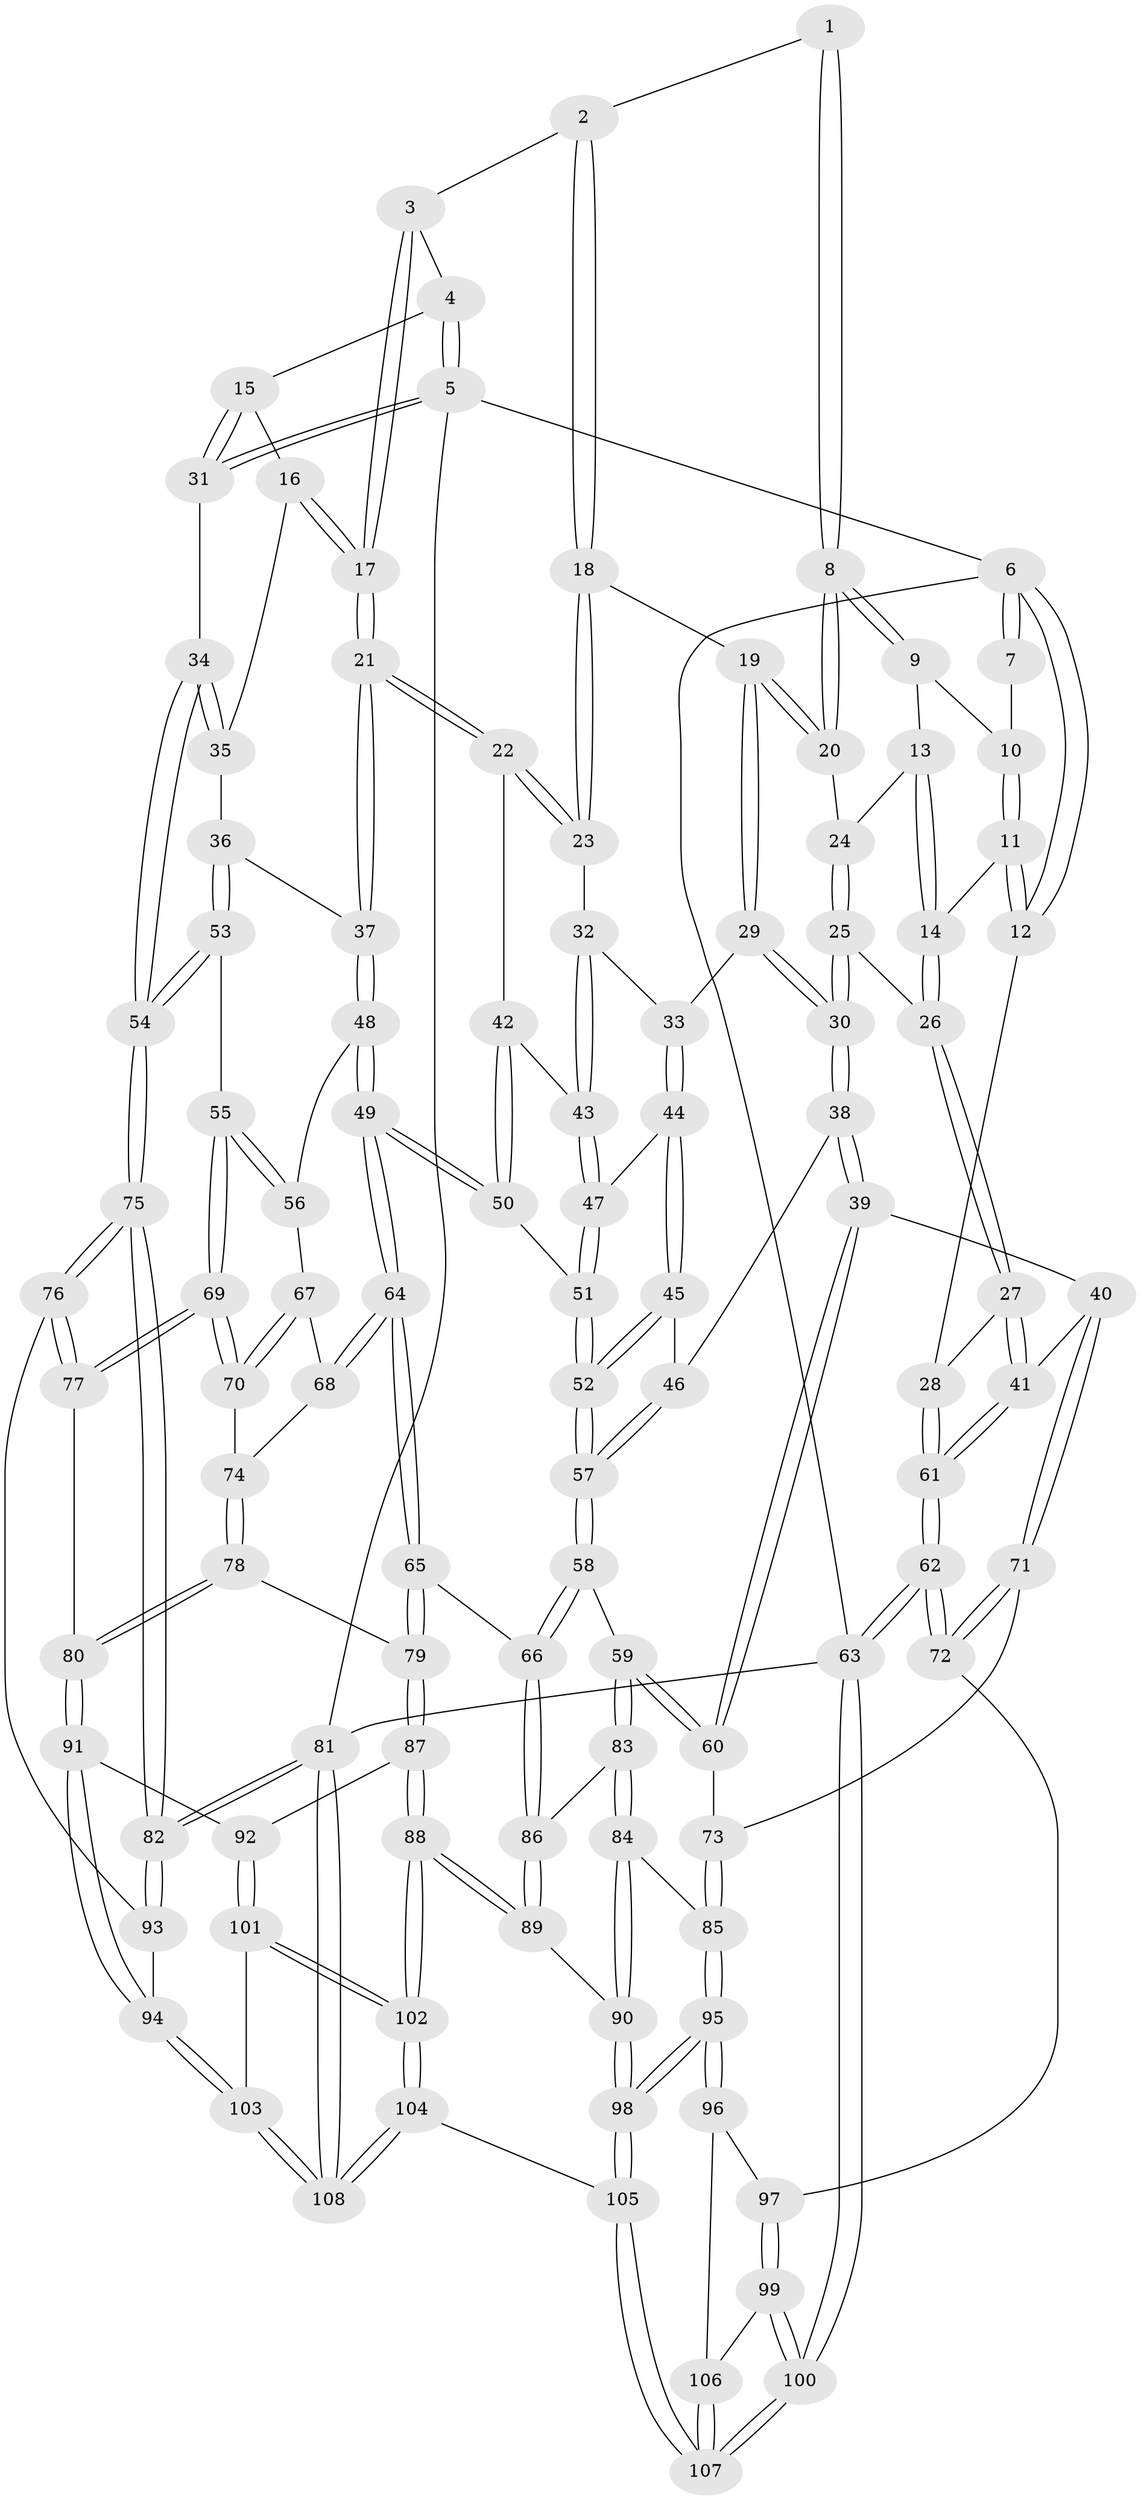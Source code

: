 // coarse degree distribution, {4: 0.5245901639344263, 6: 0.11475409836065574, 5: 0.32786885245901637, 3: 0.03278688524590164}
// Generated by graph-tools (version 1.1) at 2025/42/03/06/25 10:42:27]
// undirected, 108 vertices, 267 edges
graph export_dot {
graph [start="1"]
  node [color=gray90,style=filled];
  1 [pos="+0.3704455421564657+0"];
  2 [pos="+0.571499292737526+0"];
  3 [pos="+0.721825388984205+0"];
  4 [pos="+0.8416852149617655+0"];
  5 [pos="+1+0"];
  6 [pos="+0+0"];
  7 [pos="+0.0953732437204444+0"];
  8 [pos="+0.30481388413066973+0.09798596119321536"];
  9 [pos="+0.15794529380738534+0"];
  10 [pos="+0.13734243017855294+0"];
  11 [pos="+0.07246517256801586+0.11954846227689835"];
  12 [pos="+0+0.07732838350035807"];
  13 [pos="+0.17602601698233603+0.11859216410137127"];
  14 [pos="+0.1263596846362721+0.14782640326926513"];
  15 [pos="+0.8978089736366833+0.1596124035689236"];
  16 [pos="+0.8372138324102775+0.19194371966544913"];
  17 [pos="+0.7688695102642327+0.18480532923303414"];
  18 [pos="+0.5359863889738598+0.06131728622852909"];
  19 [pos="+0.32331019458512933+0.1475492206562724"];
  20 [pos="+0.3049109497176085+0.12554803543957124"];
  21 [pos="+0.672151334698857+0.24550817645116568"];
  22 [pos="+0.6486174782150005+0.23703890807165187"];
  23 [pos="+0.5768065150243736+0.1835133290300139"];
  24 [pos="+0.22105191773837152+0.12426927678185613"];
  25 [pos="+0.19491634183301287+0.253108625586494"];
  26 [pos="+0.12397126046347687+0.23829364164154662"];
  27 [pos="+0.0882482130226508+0.2760408509834199"];
  28 [pos="+0+0.19593631267333872"];
  29 [pos="+0.3338228146858383+0.2307849193212674"];
  30 [pos="+0.2740090887906909+0.28174780313566955"];
  31 [pos="+1+0.15811018232820093"];
  32 [pos="+0.4522639416553429+0.25259853114202524"];
  33 [pos="+0.39905006447574265+0.26432825121873565"];
  34 [pos="+1+0.40340955088143615"];
  35 [pos="+0.8427373205557538+0.20537107257172457"];
  36 [pos="+0.9014870714235664+0.3680338627799874"];
  37 [pos="+0.7033274003632444+0.3705332763096047"];
  38 [pos="+0.24085184251698882+0.40487786418202865"];
  39 [pos="+0.17445199899997071+0.45266266781792236"];
  40 [pos="+0.14836432291480633+0.4492193724808985"];
  41 [pos="+0.11753969005698643+0.4270749426074127"];
  42 [pos="+0.5651855331167881+0.318735179865603"];
  43 [pos="+0.5152173523943688+0.3457986568973623"];
  44 [pos="+0.4104170762510195+0.33313899700739114"];
  45 [pos="+0.3821498291982062+0.3983779689515997"];
  46 [pos="+0.2619593477705748+0.4099370170073303"];
  47 [pos="+0.4959407908928736+0.38677500106415064"];
  48 [pos="+0.7024612278148079+0.37382723723641786"];
  49 [pos="+0.6448455922356653+0.4891255927355867"];
  50 [pos="+0.5605726649584243+0.4532839240314605"];
  51 [pos="+0.5091695999013626+0.44047475086621296"];
  52 [pos="+0.43645299246918234+0.48007699347969174"];
  53 [pos="+0.9934457185218998+0.4335591821180978"];
  54 [pos="+1+0.42716434810484455"];
  55 [pos="+0.9924053914586459+0.4343305712785198"];
  56 [pos="+0.8610458660940999+0.4991379099420849"];
  57 [pos="+0.4076070553668066+0.5385464780058766"];
  58 [pos="+0.405675972449689+0.5529418731779632"];
  59 [pos="+0.35057290662241664+0.6088723911055529"];
  60 [pos="+0.19613313924650344+0.49279937320464445"];
  61 [pos="+0+0.43204028271860817"];
  62 [pos="+0+0.6832708987389092"];
  63 [pos="+0+1"];
  64 [pos="+0.6489819877218082+0.5096508205509248"];
  65 [pos="+0.6173305872623551+0.6057957962654581"];
  66 [pos="+0.5702104278236879+0.6192464576575961"];
  67 [pos="+0.844283145913883+0.5154201883384123"];
  68 [pos="+0.7540806193818893+0.5341487168124616"];
  69 [pos="+0.8835609059624812+0.6604369708303084"];
  70 [pos="+0.8467102078244322+0.574934480436682"];
  71 [pos="+0.005706344548632436+0.6720824702693621"];
  72 [pos="+0+0.6784840093322155"];
  73 [pos="+0.1805679973580542+0.6460525446441062"];
  74 [pos="+0.785973028619056+0.6102627656363696"];
  75 [pos="+1+0.7471790579426524"];
  76 [pos="+0.9015507283987769+0.7046526402879152"];
  77 [pos="+0.8839049823574253+0.6927473360329638"];
  78 [pos="+0.7852749818268707+0.6279477599046743"];
  79 [pos="+0.6638425110063533+0.6728019273393636"];
  80 [pos="+0.8715503041383734+0.6931263422191082"];
  81 [pos="+1+1"];
  82 [pos="+1+0.8994288076829775"];
  83 [pos="+0.34103981846813647+0.6594796919702923"];
  84 [pos="+0.32932903074506087+0.6872442154819948"];
  85 [pos="+0.28152099386566365+0.7208956670455222"];
  86 [pos="+0.5238818342764032+0.6775682510789915"];
  87 [pos="+0.6880556770053906+0.7517393743472678"];
  88 [pos="+0.5441164849175822+0.8073469712628065"];
  89 [pos="+0.4909478811529887+0.7856140911335238"];
  90 [pos="+0.4712119175759858+0.7912176754364517"];
  91 [pos="+0.7177913389896696+0.762095337664633"];
  92 [pos="+0.7007329597523247+0.7631249106661834"];
  93 [pos="+0.8628687609101559+0.827494004678614"];
  94 [pos="+0.8497758046951364+0.8419109301349236"];
  95 [pos="+0.2531821899958402+0.7863290427377246"];
  96 [pos="+0.18487027210628146+0.7983739632020692"];
  97 [pos="+0.0941085518750317+0.7748386031021094"];
  98 [pos="+0.3523372934433009+1"];
  99 [pos="+0.023351487531289593+1"];
  100 [pos="+0+1"];
  101 [pos="+0.6992169924146913+0.9165014414906654"];
  102 [pos="+0.6179027967282225+1"];
  103 [pos="+0.8448836796448895+0.898598311197013"];
  104 [pos="+0.5881435194000008+1"];
  105 [pos="+0.3581364292439955+1"];
  106 [pos="+0.16865353476118183+0.8358772217465129"];
  107 [pos="+0.18484193688600553+1"];
  108 [pos="+1+1"];
  1 -- 2;
  1 -- 8;
  1 -- 8;
  2 -- 3;
  2 -- 18;
  2 -- 18;
  3 -- 4;
  3 -- 17;
  3 -- 17;
  4 -- 5;
  4 -- 5;
  4 -- 15;
  5 -- 6;
  5 -- 31;
  5 -- 31;
  5 -- 81;
  6 -- 7;
  6 -- 7;
  6 -- 12;
  6 -- 12;
  6 -- 63;
  7 -- 10;
  8 -- 9;
  8 -- 9;
  8 -- 20;
  8 -- 20;
  9 -- 10;
  9 -- 13;
  10 -- 11;
  10 -- 11;
  11 -- 12;
  11 -- 12;
  11 -- 14;
  12 -- 28;
  13 -- 14;
  13 -- 14;
  13 -- 24;
  14 -- 26;
  14 -- 26;
  15 -- 16;
  15 -- 31;
  15 -- 31;
  16 -- 17;
  16 -- 17;
  16 -- 35;
  17 -- 21;
  17 -- 21;
  18 -- 19;
  18 -- 23;
  18 -- 23;
  19 -- 20;
  19 -- 20;
  19 -- 29;
  19 -- 29;
  20 -- 24;
  21 -- 22;
  21 -- 22;
  21 -- 37;
  21 -- 37;
  22 -- 23;
  22 -- 23;
  22 -- 42;
  23 -- 32;
  24 -- 25;
  24 -- 25;
  25 -- 26;
  25 -- 30;
  25 -- 30;
  26 -- 27;
  26 -- 27;
  27 -- 28;
  27 -- 41;
  27 -- 41;
  28 -- 61;
  28 -- 61;
  29 -- 30;
  29 -- 30;
  29 -- 33;
  30 -- 38;
  30 -- 38;
  31 -- 34;
  32 -- 33;
  32 -- 43;
  32 -- 43;
  33 -- 44;
  33 -- 44;
  34 -- 35;
  34 -- 35;
  34 -- 54;
  34 -- 54;
  35 -- 36;
  36 -- 37;
  36 -- 53;
  36 -- 53;
  37 -- 48;
  37 -- 48;
  38 -- 39;
  38 -- 39;
  38 -- 46;
  39 -- 40;
  39 -- 60;
  39 -- 60;
  40 -- 41;
  40 -- 71;
  40 -- 71;
  41 -- 61;
  41 -- 61;
  42 -- 43;
  42 -- 50;
  42 -- 50;
  43 -- 47;
  43 -- 47;
  44 -- 45;
  44 -- 45;
  44 -- 47;
  45 -- 46;
  45 -- 52;
  45 -- 52;
  46 -- 57;
  46 -- 57;
  47 -- 51;
  47 -- 51;
  48 -- 49;
  48 -- 49;
  48 -- 56;
  49 -- 50;
  49 -- 50;
  49 -- 64;
  49 -- 64;
  50 -- 51;
  51 -- 52;
  51 -- 52;
  52 -- 57;
  52 -- 57;
  53 -- 54;
  53 -- 54;
  53 -- 55;
  54 -- 75;
  54 -- 75;
  55 -- 56;
  55 -- 56;
  55 -- 69;
  55 -- 69;
  56 -- 67;
  57 -- 58;
  57 -- 58;
  58 -- 59;
  58 -- 66;
  58 -- 66;
  59 -- 60;
  59 -- 60;
  59 -- 83;
  59 -- 83;
  60 -- 73;
  61 -- 62;
  61 -- 62;
  62 -- 63;
  62 -- 63;
  62 -- 72;
  62 -- 72;
  63 -- 100;
  63 -- 100;
  63 -- 81;
  64 -- 65;
  64 -- 65;
  64 -- 68;
  64 -- 68;
  65 -- 66;
  65 -- 79;
  65 -- 79;
  66 -- 86;
  66 -- 86;
  67 -- 68;
  67 -- 70;
  67 -- 70;
  68 -- 74;
  69 -- 70;
  69 -- 70;
  69 -- 77;
  69 -- 77;
  70 -- 74;
  71 -- 72;
  71 -- 72;
  71 -- 73;
  72 -- 97;
  73 -- 85;
  73 -- 85;
  74 -- 78;
  74 -- 78;
  75 -- 76;
  75 -- 76;
  75 -- 82;
  75 -- 82;
  76 -- 77;
  76 -- 77;
  76 -- 93;
  77 -- 80;
  78 -- 79;
  78 -- 80;
  78 -- 80;
  79 -- 87;
  79 -- 87;
  80 -- 91;
  80 -- 91;
  81 -- 82;
  81 -- 82;
  81 -- 108;
  81 -- 108;
  82 -- 93;
  82 -- 93;
  83 -- 84;
  83 -- 84;
  83 -- 86;
  84 -- 85;
  84 -- 90;
  84 -- 90;
  85 -- 95;
  85 -- 95;
  86 -- 89;
  86 -- 89;
  87 -- 88;
  87 -- 88;
  87 -- 92;
  88 -- 89;
  88 -- 89;
  88 -- 102;
  88 -- 102;
  89 -- 90;
  90 -- 98;
  90 -- 98;
  91 -- 92;
  91 -- 94;
  91 -- 94;
  92 -- 101;
  92 -- 101;
  93 -- 94;
  94 -- 103;
  94 -- 103;
  95 -- 96;
  95 -- 96;
  95 -- 98;
  95 -- 98;
  96 -- 97;
  96 -- 106;
  97 -- 99;
  97 -- 99;
  98 -- 105;
  98 -- 105;
  99 -- 100;
  99 -- 100;
  99 -- 106;
  100 -- 107;
  100 -- 107;
  101 -- 102;
  101 -- 102;
  101 -- 103;
  102 -- 104;
  102 -- 104;
  103 -- 108;
  103 -- 108;
  104 -- 105;
  104 -- 108;
  104 -- 108;
  105 -- 107;
  105 -- 107;
  106 -- 107;
  106 -- 107;
}
